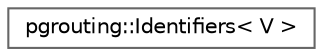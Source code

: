 digraph "Graphical Class Hierarchy"
{
 // LATEX_PDF_SIZE
  bgcolor="transparent";
  edge [fontname=Helvetica,fontsize=10,labelfontname=Helvetica,labelfontsize=10];
  node [fontname=Helvetica,fontsize=10,shape=box,height=0.2,width=0.4];
  rankdir="LR";
  Node0 [id="Node000000",label="pgrouting::Identifiers\< V \>",height=0.2,width=0.4,color="grey40", fillcolor="white", style="filled",URL="$classpgrouting_1_1Identifiers.html",tooltip=" "];
}
